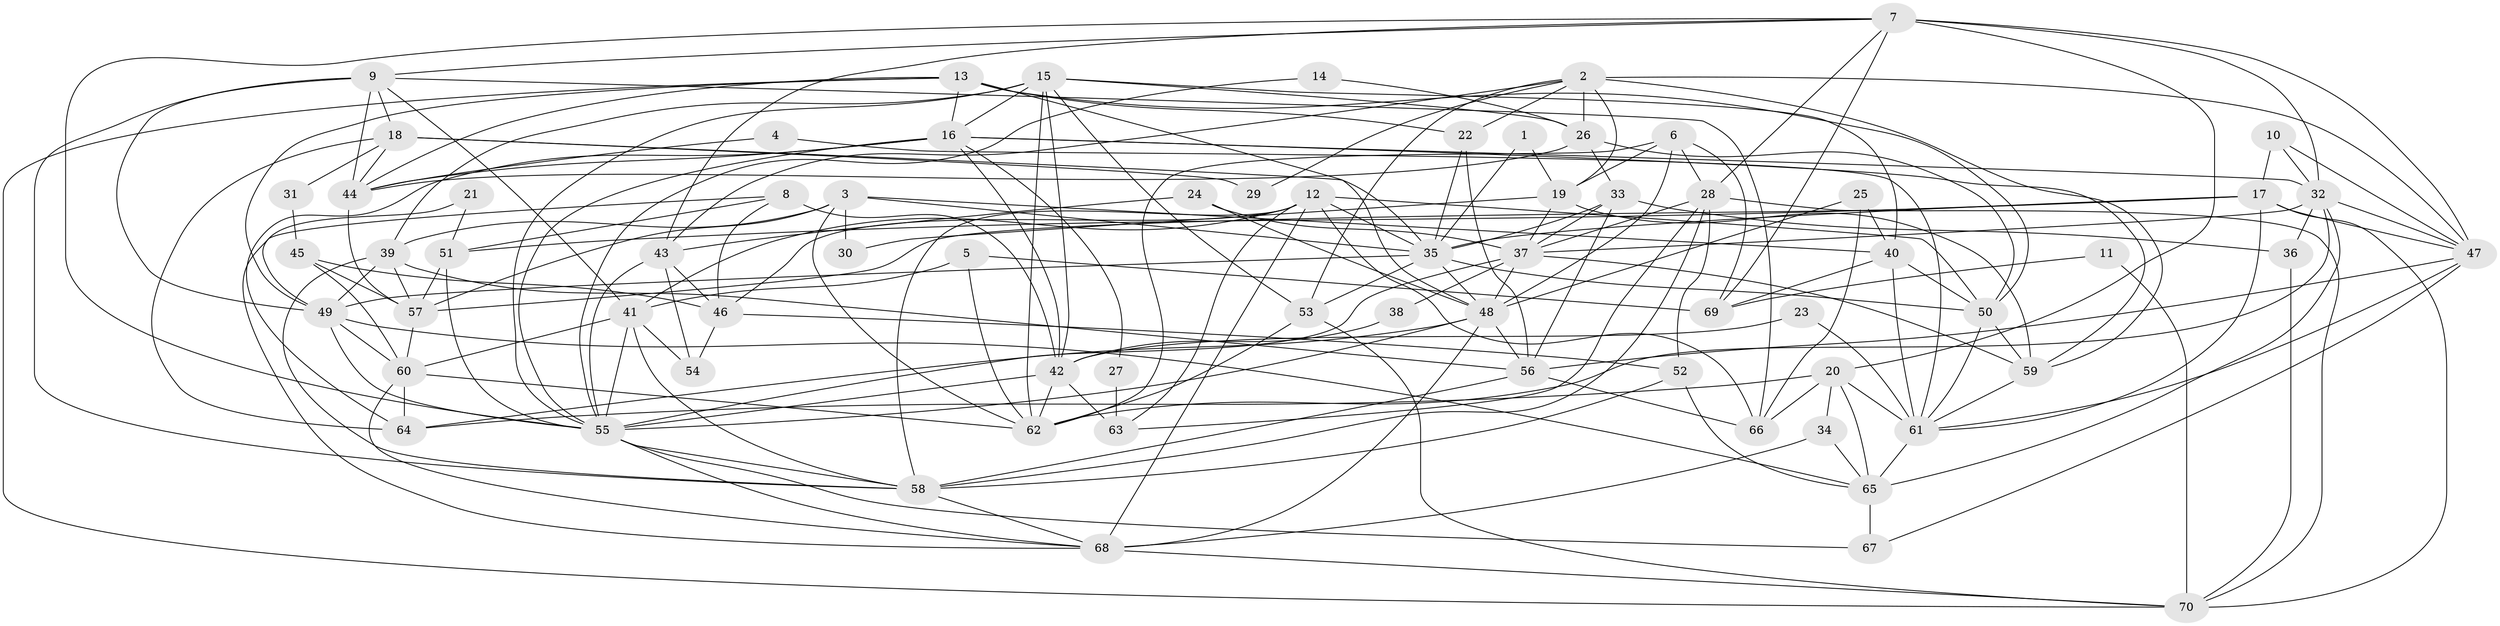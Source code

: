 // original degree distribution, {2: 0.15827338129496402, 3: 0.2733812949640288, 6: 0.1223021582733813, 5: 0.17985611510791366, 4: 0.2158273381294964, 8: 0.014388489208633094, 7: 0.03597122302158273}
// Generated by graph-tools (version 1.1) at 2025/26/03/09/25 03:26:14]
// undirected, 70 vertices, 198 edges
graph export_dot {
graph [start="1"]
  node [color=gray90,style=filled];
  1;
  2;
  3;
  4;
  5;
  6;
  7;
  8;
  9;
  10;
  11;
  12;
  13;
  14;
  15;
  16;
  17;
  18;
  19;
  20;
  21;
  22;
  23;
  24;
  25;
  26;
  27;
  28;
  29;
  30;
  31;
  32;
  33;
  34;
  35;
  36;
  37;
  38;
  39;
  40;
  41;
  42;
  43;
  44;
  45;
  46;
  47;
  48;
  49;
  50;
  51;
  52;
  53;
  54;
  55;
  56;
  57;
  58;
  59;
  60;
  61;
  62;
  63;
  64;
  65;
  66;
  67;
  68;
  69;
  70;
  1 -- 19 [weight=1.0];
  1 -- 35 [weight=1.0];
  2 -- 19 [weight=1.0];
  2 -- 22 [weight=1.0];
  2 -- 26 [weight=1.0];
  2 -- 29 [weight=1.0];
  2 -- 43 [weight=1.0];
  2 -- 47 [weight=1.0];
  2 -- 53 [weight=1.0];
  2 -- 59 [weight=2.0];
  3 -- 30 [weight=1.0];
  3 -- 35 [weight=1.0];
  3 -- 39 [weight=1.0];
  3 -- 40 [weight=1.0];
  3 -- 57 [weight=1.0];
  3 -- 62 [weight=1.0];
  4 -- 44 [weight=1.0];
  4 -- 61 [weight=1.0];
  5 -- 41 [weight=1.0];
  5 -- 62 [weight=1.0];
  5 -- 69 [weight=1.0];
  6 -- 19 [weight=1.0];
  6 -- 28 [weight=1.0];
  6 -- 48 [weight=1.0];
  6 -- 62 [weight=1.0];
  6 -- 69 [weight=1.0];
  7 -- 9 [weight=1.0];
  7 -- 20 [weight=1.0];
  7 -- 28 [weight=1.0];
  7 -- 32 [weight=1.0];
  7 -- 43 [weight=1.0];
  7 -- 47 [weight=1.0];
  7 -- 55 [weight=1.0];
  7 -- 69 [weight=1.0];
  8 -- 42 [weight=1.0];
  8 -- 46 [weight=1.0];
  8 -- 51 [weight=1.0];
  8 -- 68 [weight=1.0];
  9 -- 18 [weight=1.0];
  9 -- 41 [weight=1.0];
  9 -- 44 [weight=2.0];
  9 -- 49 [weight=1.0];
  9 -- 58 [weight=1.0];
  9 -- 66 [weight=1.0];
  10 -- 17 [weight=1.0];
  10 -- 32 [weight=1.0];
  10 -- 47 [weight=1.0];
  11 -- 69 [weight=1.0];
  11 -- 70 [weight=1.0];
  12 -- 35 [weight=1.0];
  12 -- 41 [weight=1.0];
  12 -- 46 [weight=1.0];
  12 -- 50 [weight=1.0];
  12 -- 58 [weight=1.0];
  12 -- 63 [weight=1.0];
  12 -- 66 [weight=1.0];
  12 -- 68 [weight=1.0];
  13 -- 16 [weight=1.0];
  13 -- 22 [weight=1.0];
  13 -- 44 [weight=1.0];
  13 -- 48 [weight=2.0];
  13 -- 49 [weight=1.0];
  13 -- 50 [weight=1.0];
  13 -- 70 [weight=1.0];
  14 -- 26 [weight=1.0];
  14 -- 55 [weight=1.0];
  15 -- 16 [weight=1.0];
  15 -- 26 [weight=1.0];
  15 -- 39 [weight=1.0];
  15 -- 40 [weight=1.0];
  15 -- 42 [weight=1.0];
  15 -- 53 [weight=1.0];
  15 -- 55 [weight=1.0];
  15 -- 62 [weight=1.0];
  16 -- 27 [weight=1.0];
  16 -- 32 [weight=1.0];
  16 -- 42 [weight=1.0];
  16 -- 44 [weight=1.0];
  16 -- 55 [weight=1.0];
  16 -- 59 [weight=1.0];
  16 -- 64 [weight=1.0];
  17 -- 35 [weight=1.0];
  17 -- 47 [weight=1.0];
  17 -- 51 [weight=1.0];
  17 -- 57 [weight=1.0];
  17 -- 61 [weight=1.0];
  17 -- 70 [weight=1.0];
  18 -- 29 [weight=1.0];
  18 -- 31 [weight=1.0];
  18 -- 35 [weight=1.0];
  18 -- 44 [weight=1.0];
  18 -- 64 [weight=1.0];
  19 -- 30 [weight=1.0];
  19 -- 37 [weight=1.0];
  19 -- 59 [weight=1.0];
  20 -- 34 [weight=1.0];
  20 -- 61 [weight=1.0];
  20 -- 64 [weight=1.0];
  20 -- 65 [weight=1.0];
  20 -- 66 [weight=1.0];
  21 -- 49 [weight=1.0];
  21 -- 51 [weight=1.0];
  22 -- 35 [weight=1.0];
  22 -- 56 [weight=1.0];
  23 -- 42 [weight=1.0];
  23 -- 61 [weight=1.0];
  24 -- 37 [weight=1.0];
  24 -- 43 [weight=1.0];
  24 -- 48 [weight=1.0];
  25 -- 40 [weight=1.0];
  25 -- 48 [weight=1.0];
  25 -- 66 [weight=1.0];
  26 -- 33 [weight=1.0];
  26 -- 44 [weight=1.0];
  26 -- 50 [weight=1.0];
  27 -- 63 [weight=1.0];
  28 -- 37 [weight=1.0];
  28 -- 52 [weight=1.0];
  28 -- 58 [weight=1.0];
  28 -- 63 [weight=1.0];
  28 -- 70 [weight=1.0];
  31 -- 45 [weight=1.0];
  32 -- 36 [weight=1.0];
  32 -- 37 [weight=1.0];
  32 -- 47 [weight=1.0];
  32 -- 62 [weight=1.0];
  32 -- 65 [weight=1.0];
  33 -- 35 [weight=1.0];
  33 -- 36 [weight=1.0];
  33 -- 37 [weight=2.0];
  33 -- 56 [weight=1.0];
  34 -- 65 [weight=1.0];
  34 -- 68 [weight=1.0];
  35 -- 48 [weight=1.0];
  35 -- 49 [weight=1.0];
  35 -- 50 [weight=1.0];
  35 -- 53 [weight=1.0];
  36 -- 70 [weight=1.0];
  37 -- 38 [weight=1.0];
  37 -- 48 [weight=1.0];
  37 -- 55 [weight=2.0];
  37 -- 59 [weight=1.0];
  38 -- 42 [weight=1.0];
  39 -- 49 [weight=2.0];
  39 -- 56 [weight=1.0];
  39 -- 57 [weight=1.0];
  39 -- 58 [weight=1.0];
  40 -- 50 [weight=1.0];
  40 -- 61 [weight=1.0];
  40 -- 69 [weight=1.0];
  41 -- 54 [weight=1.0];
  41 -- 55 [weight=1.0];
  41 -- 58 [weight=1.0];
  41 -- 60 [weight=1.0];
  42 -- 55 [weight=1.0];
  42 -- 62 [weight=1.0];
  42 -- 63 [weight=1.0];
  43 -- 46 [weight=1.0];
  43 -- 54 [weight=1.0];
  43 -- 55 [weight=1.0];
  44 -- 57 [weight=1.0];
  45 -- 46 [weight=1.0];
  45 -- 57 [weight=2.0];
  45 -- 60 [weight=1.0];
  46 -- 52 [weight=1.0];
  46 -- 54 [weight=1.0];
  47 -- 56 [weight=1.0];
  47 -- 61 [weight=1.0];
  47 -- 67 [weight=1.0];
  48 -- 55 [weight=1.0];
  48 -- 56 [weight=1.0];
  48 -- 64 [weight=1.0];
  48 -- 68 [weight=1.0];
  49 -- 55 [weight=1.0];
  49 -- 60 [weight=1.0];
  49 -- 65 [weight=1.0];
  50 -- 59 [weight=1.0];
  50 -- 61 [weight=1.0];
  51 -- 55 [weight=1.0];
  51 -- 57 [weight=1.0];
  52 -- 58 [weight=1.0];
  52 -- 65 [weight=1.0];
  53 -- 62 [weight=1.0];
  53 -- 70 [weight=1.0];
  55 -- 58 [weight=1.0];
  55 -- 67 [weight=1.0];
  55 -- 68 [weight=1.0];
  56 -- 58 [weight=1.0];
  56 -- 66 [weight=1.0];
  57 -- 60 [weight=1.0];
  58 -- 68 [weight=1.0];
  59 -- 61 [weight=1.0];
  60 -- 62 [weight=1.0];
  60 -- 64 [weight=1.0];
  60 -- 68 [weight=1.0];
  61 -- 65 [weight=2.0];
  65 -- 67 [weight=1.0];
  68 -- 70 [weight=1.0];
}
